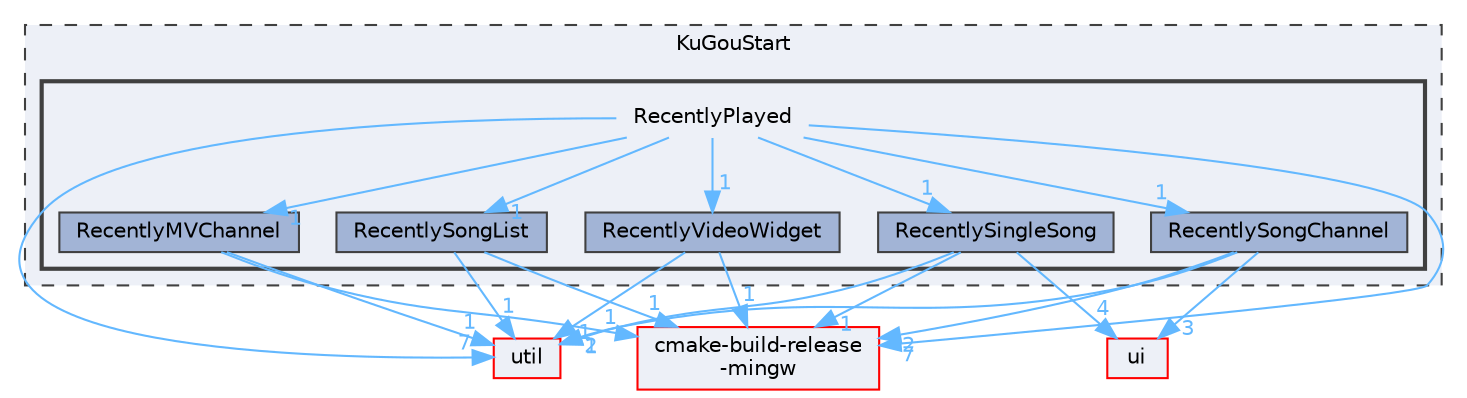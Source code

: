 digraph "RecentlyPlayed"
{
 // LATEX_PDF_SIZE
  bgcolor="transparent";
  edge [fontname=Helvetica,fontsize=10,labelfontname=Helvetica,labelfontsize=10];
  node [fontname=Helvetica,fontsize=10,shape=box,height=0.2,width=0.4];
  compound=true
  subgraph clusterdir_e60601b218beddc6af0778ac41ea9cb2 {
    graph [ bgcolor="#edf0f7", pencolor="grey25", label="KuGouStart", fontname=Helvetica,fontsize=10 style="filled,dashed", URL="dir_e60601b218beddc6af0778ac41ea9cb2.html",tooltip=""]
  subgraph clusterdir_a29342a547cf0e6ba750c0544229179e {
    graph [ bgcolor="#edf0f7", pencolor="grey25", label="", fontname=Helvetica,fontsize=10 style="filled,bold", URL="dir_a29342a547cf0e6ba750c0544229179e.html",tooltip=""]
    dir_a29342a547cf0e6ba750c0544229179e [shape=plaintext, label="RecentlyPlayed"];
  dir_6f25ada9a2ad58f50d6e663d87ca9785 [label="RecentlyMVChannel", fillcolor="#a2b4d6", color="grey25", style="filled", URL="dir_6f25ada9a2ad58f50d6e663d87ca9785.html",tooltip=""];
  dir_375a4ff5d8e10fc5303cd3a336cab803 [label="RecentlySingleSong", fillcolor="#a2b4d6", color="grey25", style="filled", URL="dir_375a4ff5d8e10fc5303cd3a336cab803.html",tooltip=""];
  dir_dd248aca6d93b177c4ed0906fbb3cd86 [label="RecentlySongChannel", fillcolor="#a2b4d6", color="grey25", style="filled", URL="dir_dd248aca6d93b177c4ed0906fbb3cd86.html",tooltip=""];
  dir_e496599185756bd2aecff0bb43141580 [label="RecentlySongList", fillcolor="#a2b4d6", color="grey25", style="filled", URL="dir_e496599185756bd2aecff0bb43141580.html",tooltip=""];
  dir_fea619dce88c234cfbc1f0a4712a310c [label="RecentlyVideoWidget", fillcolor="#a2b4d6", color="grey25", style="filled", URL="dir_fea619dce88c234cfbc1f0a4712a310c.html",tooltip=""];
  }
  }
  dir_23ec12649285f9fabf3a6b7380226c28 [label="util", fillcolor="#edf0f7", color="red", style="filled", URL="dir_23ec12649285f9fabf3a6b7380226c28.html",tooltip=""];
  dir_d3305b01cebad1f13f311f52d3f850d2 [label="cmake-build-release\l-mingw", fillcolor="#edf0f7", color="red", style="filled", URL="dir_d3305b01cebad1f13f311f52d3f850d2.html",tooltip=""];
  dir_1788f8309b1a812dcb800a185471cf6c [label="ui", fillcolor="#edf0f7", color="red", style="filled", URL="dir_1788f8309b1a812dcb800a185471cf6c.html",tooltip=""];
  dir_a29342a547cf0e6ba750c0544229179e->dir_23ec12649285f9fabf3a6b7380226c28 [headlabel="7", labeldistance=1.5 headhref="dir_000294_000341.html" href="dir_000294_000341.html" color="steelblue1" fontcolor="steelblue1"];
  dir_a29342a547cf0e6ba750c0544229179e->dir_375a4ff5d8e10fc5303cd3a336cab803 [headlabel="1", labeldistance=1.5 headhref="dir_000294_000296.html" href="dir_000294_000296.html" color="steelblue1" fontcolor="steelblue1"];
  dir_a29342a547cf0e6ba750c0544229179e->dir_6f25ada9a2ad58f50d6e663d87ca9785 [headlabel="1", labeldistance=1.5 headhref="dir_000294_000292.html" href="dir_000294_000292.html" color="steelblue1" fontcolor="steelblue1"];
  dir_a29342a547cf0e6ba750c0544229179e->dir_d3305b01cebad1f13f311f52d3f850d2 [headlabel="7", labeldistance=1.5 headhref="dir_000294_000050.html" href="dir_000294_000050.html" color="steelblue1" fontcolor="steelblue1"];
  dir_a29342a547cf0e6ba750c0544229179e->dir_dd248aca6d93b177c4ed0906fbb3cd86 [headlabel="1", labeldistance=1.5 headhref="dir_000294_000297.html" href="dir_000294_000297.html" color="steelblue1" fontcolor="steelblue1"];
  dir_a29342a547cf0e6ba750c0544229179e->dir_e496599185756bd2aecff0bb43141580 [headlabel="1", labeldistance=1.5 headhref="dir_000294_000298.html" href="dir_000294_000298.html" color="steelblue1" fontcolor="steelblue1"];
  dir_a29342a547cf0e6ba750c0544229179e->dir_fea619dce88c234cfbc1f0a4712a310c [headlabel="1", labeldistance=1.5 headhref="dir_000294_000299.html" href="dir_000294_000299.html" color="steelblue1" fontcolor="steelblue1"];
  dir_6f25ada9a2ad58f50d6e663d87ca9785->dir_23ec12649285f9fabf3a6b7380226c28 [headlabel="1", labeldistance=1.5 headhref="dir_000292_000341.html" href="dir_000292_000341.html" color="steelblue1" fontcolor="steelblue1"];
  dir_6f25ada9a2ad58f50d6e663d87ca9785->dir_d3305b01cebad1f13f311f52d3f850d2 [headlabel="1", labeldistance=1.5 headhref="dir_000292_000050.html" href="dir_000292_000050.html" color="steelblue1" fontcolor="steelblue1"];
  dir_375a4ff5d8e10fc5303cd3a336cab803->dir_1788f8309b1a812dcb800a185471cf6c [headlabel="4", labeldistance=1.5 headhref="dir_000296_000335.html" href="dir_000296_000335.html" color="steelblue1" fontcolor="steelblue1"];
  dir_375a4ff5d8e10fc5303cd3a336cab803->dir_23ec12649285f9fabf3a6b7380226c28 [headlabel="1", labeldistance=1.5 headhref="dir_000296_000341.html" href="dir_000296_000341.html" color="steelblue1" fontcolor="steelblue1"];
  dir_375a4ff5d8e10fc5303cd3a336cab803->dir_d3305b01cebad1f13f311f52d3f850d2 [headlabel="1", labeldistance=1.5 headhref="dir_000296_000050.html" href="dir_000296_000050.html" color="steelblue1" fontcolor="steelblue1"];
  dir_dd248aca6d93b177c4ed0906fbb3cd86->dir_1788f8309b1a812dcb800a185471cf6c [headlabel="3", labeldistance=1.5 headhref="dir_000297_000335.html" href="dir_000297_000335.html" color="steelblue1" fontcolor="steelblue1"];
  dir_dd248aca6d93b177c4ed0906fbb3cd86->dir_23ec12649285f9fabf3a6b7380226c28 [headlabel="2", labeldistance=1.5 headhref="dir_000297_000341.html" href="dir_000297_000341.html" color="steelblue1" fontcolor="steelblue1"];
  dir_dd248aca6d93b177c4ed0906fbb3cd86->dir_d3305b01cebad1f13f311f52d3f850d2 [headlabel="2", labeldistance=1.5 headhref="dir_000297_000050.html" href="dir_000297_000050.html" color="steelblue1" fontcolor="steelblue1"];
  dir_e496599185756bd2aecff0bb43141580->dir_23ec12649285f9fabf3a6b7380226c28 [headlabel="1", labeldistance=1.5 headhref="dir_000298_000341.html" href="dir_000298_000341.html" color="steelblue1" fontcolor="steelblue1"];
  dir_e496599185756bd2aecff0bb43141580->dir_d3305b01cebad1f13f311f52d3f850d2 [headlabel="1", labeldistance=1.5 headhref="dir_000298_000050.html" href="dir_000298_000050.html" color="steelblue1" fontcolor="steelblue1"];
  dir_fea619dce88c234cfbc1f0a4712a310c->dir_23ec12649285f9fabf3a6b7380226c28 [headlabel="1", labeldistance=1.5 headhref="dir_000299_000341.html" href="dir_000299_000341.html" color="steelblue1" fontcolor="steelblue1"];
  dir_fea619dce88c234cfbc1f0a4712a310c->dir_d3305b01cebad1f13f311f52d3f850d2 [headlabel="1", labeldistance=1.5 headhref="dir_000299_000050.html" href="dir_000299_000050.html" color="steelblue1" fontcolor="steelblue1"];
}
